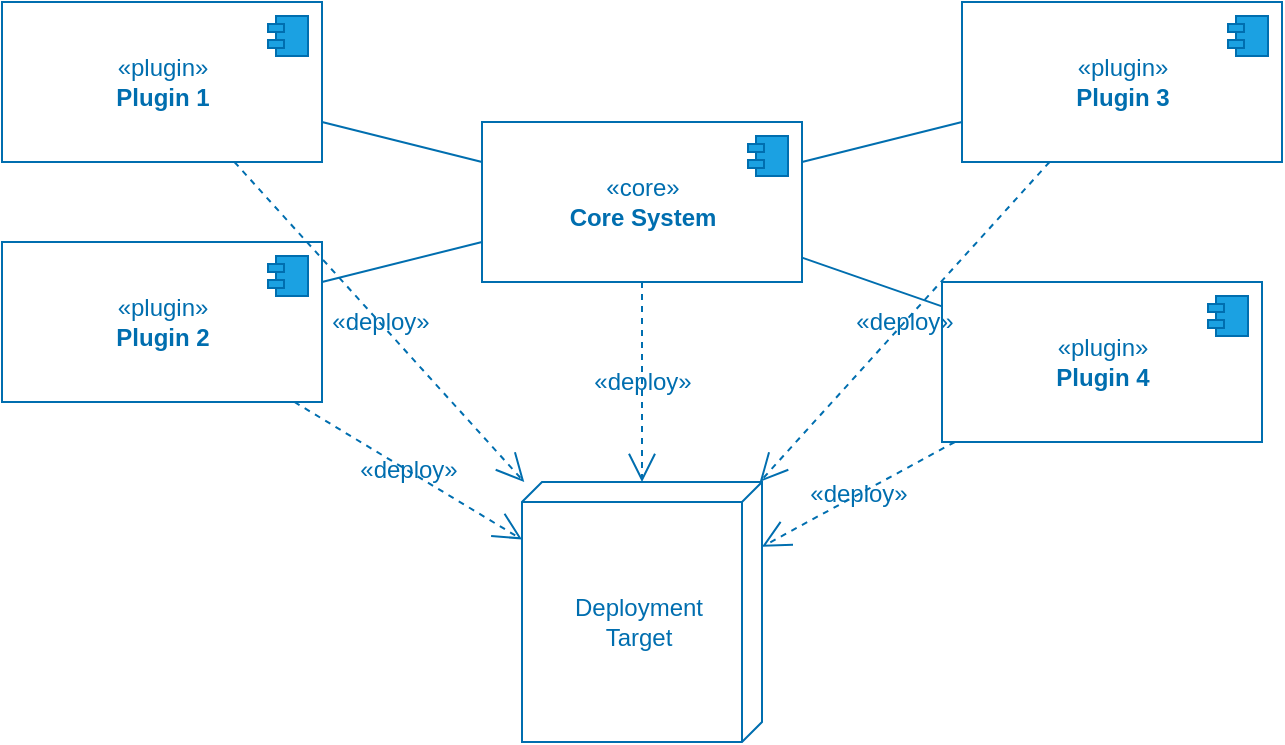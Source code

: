 <mxfile>
    <diagram id="1rftnht3yMh0IZzJSGRs" name="Page-1">
        <mxGraphModel dx="640" dy="548" grid="1" gridSize="10" guides="1" tooltips="1" connect="1" arrows="1" fold="1" page="1" pageScale="1" pageWidth="850" pageHeight="1100" math="0" shadow="0">
            <root>
                <mxCell id="0"/>
                <mxCell id="1" parent="0"/>
                <mxCell id="8" style="edgeStyle=none;html=1;endArrow=none;endFill=0;fillColor=#1ba1e2;strokeColor=#006EAF;fontColor=#006EAF;startArrow=none;startFill=0;" parent="1" source="2" target="9" edge="1">
                    <mxGeometry relative="1" as="geometry"/>
                </mxCell>
                <mxCell id="2" value="«plugin»&lt;br&gt;&lt;b&gt;Plugin 1&lt;/b&gt;" style="html=1;dropTarget=0;fillColor=none;fontColor=#006EAF;strokeColor=#006EAF;" parent="1" vertex="1">
                    <mxGeometry x="40" y="80" width="160" height="80" as="geometry"/>
                </mxCell>
                <mxCell id="3" value="" style="shape=module;jettyWidth=8;jettyHeight=4;fillColor=#1ba1e2;fontColor=#006EAF;strokeColor=#006EAF;" parent="2" vertex="1">
                    <mxGeometry x="1" width="20" height="20" relative="1" as="geometry">
                        <mxPoint x="-27" y="7" as="offset"/>
                    </mxGeometry>
                </mxCell>
                <mxCell id="4" value="Deployment&lt;br&gt;Target" style="verticalAlign=middle;align=center;shape=cube;size=10;direction=south;fontStyle=0;html=1;boundedLbl=1;spacingLeft=5;fontColor=#006EAF;fillColor=none;strokeColor=#006EAF;" parent="1" vertex="1">
                    <mxGeometry x="300" y="320" width="120" height="130" as="geometry"/>
                </mxCell>
                <mxCell id="21" style="edgeStyle=none;html=1;endArrow=none;endFill=0;fillColor=#1ba1e2;strokeColor=#006EAF;fontColor=#006EAF;" parent="1" source="6" target="9" edge="1">
                    <mxGeometry relative="1" as="geometry"/>
                </mxCell>
                <mxCell id="6" value="«plugin»&lt;br&gt;&lt;b&gt;Plugin 2&lt;/b&gt;" style="html=1;dropTarget=0;fillColor=none;fontColor=#006EAF;strokeColor=#006EAF;" parent="1" vertex="1">
                    <mxGeometry x="40" y="200" width="160" height="80" as="geometry"/>
                </mxCell>
                <mxCell id="7" value="" style="shape=module;jettyWidth=8;jettyHeight=4;fillColor=#1ba1e2;fontColor=#006EAF;strokeColor=#006EAF;" parent="6" vertex="1">
                    <mxGeometry x="1" width="20" height="20" relative="1" as="geometry">
                        <mxPoint x="-27" y="7" as="offset"/>
                    </mxGeometry>
                </mxCell>
                <mxCell id="22" style="edgeStyle=none;html=1;endArrow=none;endFill=0;fillColor=#1ba1e2;strokeColor=#006EAF;fontColor=#006EAF;" parent="1" source="9" target="11" edge="1">
                    <mxGeometry relative="1" as="geometry"/>
                </mxCell>
                <mxCell id="9" value="«core»&lt;br&gt;&lt;b&gt;Core System&lt;/b&gt;" style="html=1;dropTarget=0;fillColor=none;fontColor=#006EAF;strokeColor=#006EAF;" parent="1" vertex="1">
                    <mxGeometry x="280" y="140" width="160" height="80" as="geometry"/>
                </mxCell>
                <mxCell id="10" value="" style="shape=module;jettyWidth=8;jettyHeight=4;fillColor=#1ba1e2;fontColor=#006EAF;strokeColor=#006EAF;" parent="9" vertex="1">
                    <mxGeometry x="1" width="20" height="20" relative="1" as="geometry">
                        <mxPoint x="-27" y="7" as="offset"/>
                    </mxGeometry>
                </mxCell>
                <mxCell id="23" style="edgeStyle=none;html=1;endArrow=none;endFill=0;fontColor=#006EAF;fillColor=#1ba1e2;strokeColor=#006EAF;" parent="1" source="9" target="13" edge="1">
                    <mxGeometry relative="1" as="geometry"/>
                </mxCell>
                <mxCell id="11" value="«plugin»&lt;br&gt;&lt;b&gt;Plugin 3&lt;/b&gt;" style="html=1;dropTarget=0;fillColor=none;fontColor=#006EAF;strokeColor=#006EAF;" parent="1" vertex="1">
                    <mxGeometry x="520" y="80" width="160" height="80" as="geometry"/>
                </mxCell>
                <mxCell id="12" value="" style="shape=module;jettyWidth=8;jettyHeight=4;fillColor=#1ba1e2;fontColor=#006EAF;strokeColor=#006EAF;" parent="11" vertex="1">
                    <mxGeometry x="1" width="20" height="20" relative="1" as="geometry">
                        <mxPoint x="-27" y="7" as="offset"/>
                    </mxGeometry>
                </mxCell>
                <mxCell id="13" value="«plugin»&lt;br&gt;&lt;b&gt;Plugin 4&lt;/b&gt;" style="html=1;dropTarget=0;fillColor=none;fontColor=#006EAF;strokeColor=#006EAF;" parent="1" vertex="1">
                    <mxGeometry x="510" y="220" width="160" height="80" as="geometry"/>
                </mxCell>
                <mxCell id="14" value="" style="shape=module;jettyWidth=8;jettyHeight=4;fillColor=#1ba1e2;fontColor=#006EAF;strokeColor=#006EAF;" parent="13" vertex="1">
                    <mxGeometry x="1" width="20" height="20" relative="1" as="geometry">
                        <mxPoint x="-27" y="7" as="offset"/>
                    </mxGeometry>
                </mxCell>
                <mxCell id="26" value="&lt;span style=&quot;font-size: 12px;&quot;&gt;«deploy»&lt;/span&gt;" style="endArrow=open;endSize=12;dashed=1;html=1;fillColor=#1ba1e2;strokeColor=#006EAF;fontColor=#006EAF;labelBackgroundColor=none;" parent="1" source="2" target="4" edge="1">
                    <mxGeometry width="160" relative="1" as="geometry">
                        <mxPoint x="260" y="190" as="sourcePoint"/>
                        <mxPoint x="420" y="190" as="targetPoint"/>
                    </mxGeometry>
                </mxCell>
                <mxCell id="27" value="&lt;span style=&quot;font-size: 12px;&quot;&gt;«deploy»&lt;/span&gt;" style="endArrow=open;endSize=12;dashed=1;html=1;fillColor=#1ba1e2;strokeColor=#006EAF;fontColor=#006EAF;labelBackgroundColor=none;" parent="1" source="6" target="4" edge="1">
                    <mxGeometry width="160" relative="1" as="geometry">
                        <mxPoint x="182.857" y="170" as="sourcePoint"/>
                        <mxPoint x="435" y="360.811" as="targetPoint"/>
                    </mxGeometry>
                </mxCell>
                <mxCell id="28" value="&lt;span style=&quot;font-size: 12px;&quot;&gt;«deploy»&lt;/span&gt;" style="endArrow=open;endSize=12;dashed=1;html=1;fillColor=#1ba1e2;strokeColor=#006EAF;fontColor=#006EAF;labelBackgroundColor=none;" parent="1" source="9" target="4" edge="1">
                    <mxGeometry width="160" relative="1" as="geometry">
                        <mxPoint x="210" y="280.526" as="sourcePoint"/>
                        <mxPoint x="450" y="372.105" as="targetPoint"/>
                    </mxGeometry>
                </mxCell>
                <mxCell id="29" value="&lt;span style=&quot;font-size: 12px;&quot;&gt;«deploy»&lt;/span&gt;" style="endArrow=open;endSize=12;dashed=1;html=1;fillColor=#1ba1e2;strokeColor=#006EAF;fontColor=#006EAF;labelBackgroundColor=none;" parent="1" source="11" target="4" edge="1">
                    <mxGeometry width="160" relative="1" as="geometry">
                        <mxPoint x="210" y="375.263" as="sourcePoint"/>
                        <mxPoint x="450" y="391.053" as="targetPoint"/>
                    </mxGeometry>
                </mxCell>
                <mxCell id="30" value="&lt;span style=&quot;font-size: 12px;&quot;&gt;«deploy»&lt;/span&gt;" style="endArrow=open;endSize=12;dashed=1;html=1;fillColor=#1ba1e2;strokeColor=#006EAF;fontColor=#006EAF;labelBackgroundColor=none;" parent="1" source="13" target="4" edge="1">
                    <mxGeometry width="160" relative="1" as="geometry">
                        <mxPoint x="210" y="470" as="sourcePoint"/>
                        <mxPoint x="450" y="410" as="targetPoint"/>
                    </mxGeometry>
                </mxCell>
            </root>
        </mxGraphModel>
    </diagram>
</mxfile>